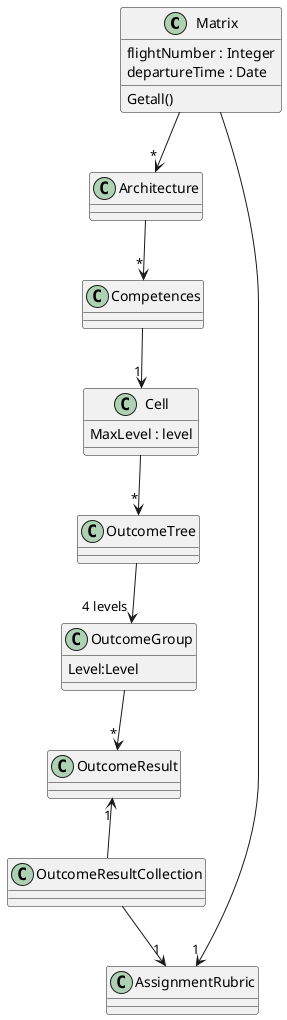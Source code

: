 @startuml
class Matrix {
   flightNumber : Integer
   departureTime : Date
   Getall()
}

class Cell{
MaxLevel : level
}

class OutcomeGroup{
Level:Level
}


Matrix --> "*" Architecture

Architecture --> "*" Competences
Competences  --> "1" Cell
Cell --> "*" OutcomeTree
OutcomeTree --> "4 levels" OutcomeGroup
OutcomeGroup --> "*" OutcomeResult
OutcomeResult "1"<-- OutcomeResultCollection
OutcomeResultCollection --> "1" AssignmentRubric

Matrix --> "1" AssignmentRubric

@enduml

